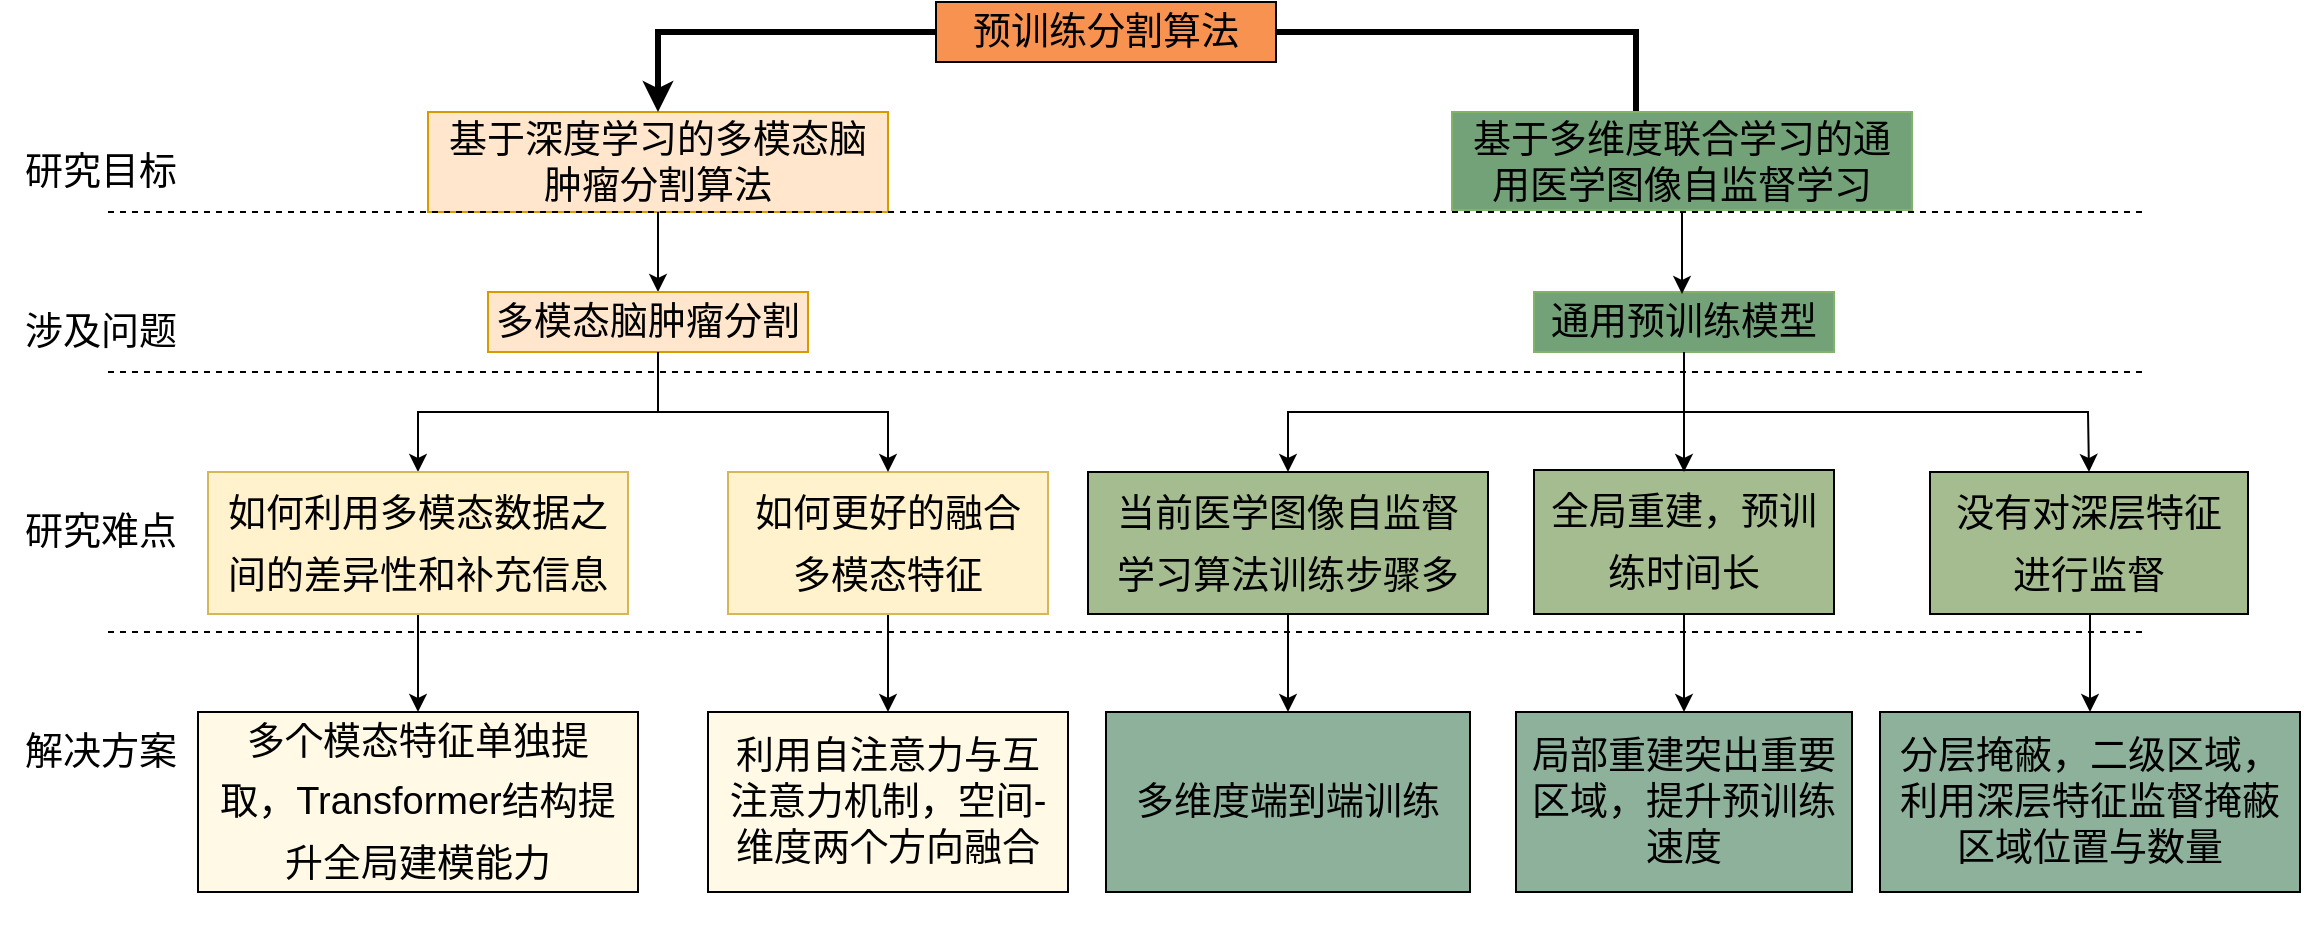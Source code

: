 <mxfile version="21.1.2" type="github">
  <diagram id="0XalJRFb_FaLtltL8yvP" name="Page-1">
    <mxGraphModel dx="1038" dy="623" grid="1" gridSize="10" guides="1" tooltips="1" connect="1" arrows="1" fold="1" page="1" pageScale="1" pageWidth="827" pageHeight="1169" math="0" shadow="0">
      <root>
        <mxCell id="0" />
        <mxCell id="1" parent="0" />
        <mxCell id="RfJ-P4A6I4sV2qX86uT7-1" value="&lt;span style=&quot;font-size: 19px;&quot;&gt;基于深度学习的多模态脑肿瘤分割算法&lt;/span&gt;" style="rounded=0;whiteSpace=wrap;html=1;fontSize=19;spacing=3;fillColor=#ffe6cc;strokeColor=#d79b00;fontStyle=0" parent="1" vertex="1">
          <mxGeometry x="240" y="190" width="230" height="50" as="geometry" />
        </mxCell>
        <mxCell id="nW3R6R8pkiTnBgql9zXT-2" value="" style="edgeStyle=orthogonalEdgeStyle;rounded=0;orthogonalLoop=1;jettySize=auto;html=1;entryX=0.5;entryY=0;entryDx=0;entryDy=0;fontSize=19;strokeWidth=3;fontStyle=0" parent="1" source="RfJ-P4A6I4sV2qX86uT7-2" target="RfJ-P4A6I4sV2qX86uT7-1" edge="1">
          <mxGeometry relative="1" as="geometry">
            <mxPoint x="330" y="50" as="targetPoint" />
            <Array as="points">
              <mxPoint x="844" y="150" />
              <mxPoint x="355" y="150" />
            </Array>
          </mxGeometry>
        </mxCell>
        <mxCell id="RfJ-P4A6I4sV2qX86uT7-2" value="&lt;span style=&quot;font-size: 19px;&quot;&gt;基于多维度联合学习的通用医学图像自监督学习&lt;/span&gt;" style="rounded=0;whiteSpace=wrap;html=1;fontSize=19;spacing=3;fillColor=#73A279;strokeColor=#82b366;fontStyle=0" parent="1" vertex="1">
          <mxGeometry x="752" y="190" width="230" height="49" as="geometry" />
        </mxCell>
        <mxCell id="RfJ-P4A6I4sV2qX86uT7-3" value="" style="endArrow=classic;html=1;rounded=0;fontSize=19;fontStyle=0" parent="1" edge="1">
          <mxGeometry width="50" height="50" relative="1" as="geometry">
            <mxPoint x="355" y="240" as="sourcePoint" />
            <mxPoint x="355" y="280" as="targetPoint" />
          </mxGeometry>
        </mxCell>
        <mxCell id="RfJ-P4A6I4sV2qX86uT7-6" value="&lt;span style=&quot;font-size: 19px;&quot;&gt;多模态脑肿瘤分割&lt;/span&gt;" style="rounded=0;whiteSpace=wrap;html=1;fontSize=19;fontStyle=0;fillColor=#ffe6cc;strokeColor=#d79b00;" parent="1" vertex="1">
          <mxGeometry x="270" y="280" width="160" height="30" as="geometry" />
        </mxCell>
        <mxCell id="RfJ-P4A6I4sV2qX86uT7-7" value="&lt;span style=&quot;font-size: 19px;&quot;&gt;通用预训练模型&lt;/span&gt;" style="rounded=0;whiteSpace=wrap;html=1;fontSize=19;fontStyle=0;fillColor=#73A279;strokeColor=#82b366;" parent="1" vertex="1">
          <mxGeometry x="793" y="280" width="150" height="30" as="geometry" />
        </mxCell>
        <mxCell id="RfJ-P4A6I4sV2qX86uT7-8" value="" style="endArrow=classic;html=1;rounded=0;fontSize=19;fontStyle=0" parent="1" edge="1">
          <mxGeometry width="50" height="50" relative="1" as="geometry">
            <mxPoint x="867" y="240" as="sourcePoint" />
            <mxPoint x="867" y="281" as="targetPoint" />
          </mxGeometry>
        </mxCell>
        <mxCell id="RfJ-P4A6I4sV2qX86uT7-9" value="" style="endArrow=classic;html=1;rounded=0;fontSize=19;entryX=0.5;entryY=0;entryDx=0;entryDy=0;fontStyle=0" parent="1" edge="1">
          <mxGeometry width="50" height="50" relative="1" as="geometry">
            <mxPoint x="355" y="310" as="sourcePoint" />
            <mxPoint x="235" y="370" as="targetPoint" />
            <Array as="points">
              <mxPoint x="355" y="340" />
              <mxPoint x="235" y="340" />
            </Array>
          </mxGeometry>
        </mxCell>
        <mxCell id="RfJ-P4A6I4sV2qX86uT7-21" value="" style="edgeStyle=orthogonalEdgeStyle;rounded=0;orthogonalLoop=1;jettySize=auto;html=1;fontSize=19;fontColor=none;fontStyle=0" parent="1" source="RfJ-P4A6I4sV2qX86uT7-10" target="RfJ-P4A6I4sV2qX86uT7-20" edge="1">
          <mxGeometry relative="1" as="geometry" />
        </mxCell>
        <mxCell id="RfJ-P4A6I4sV2qX86uT7-10" value="&lt;span style=&quot;line-height: 1.6; font-size: 19px;&quot;&gt;如何利用多模态数据之间的差异性和补充信息&lt;/span&gt;" style="rounded=0;whiteSpace=wrap;html=1;spacingTop=0;spacing=9;fontSize=19;fontStyle=0;fillColor=#fff2cc;strokeColor=#d6b656;" parent="1" vertex="1">
          <mxGeometry x="130" y="370" width="210" height="71" as="geometry" />
        </mxCell>
        <mxCell id="RfJ-P4A6I4sV2qX86uT7-23" value="" style="edgeStyle=orthogonalEdgeStyle;rounded=0;orthogonalLoop=1;jettySize=auto;html=1;fontSize=19;fontColor=none;fontStyle=0" parent="1" source="RfJ-P4A6I4sV2qX86uT7-11" target="RfJ-P4A6I4sV2qX86uT7-22" edge="1">
          <mxGeometry relative="1" as="geometry" />
        </mxCell>
        <mxCell id="RfJ-P4A6I4sV2qX86uT7-11" value="&lt;span style=&quot;line-height: 1.6; font-size: 19px;&quot;&gt;如何更好的融合多模态特征&lt;/span&gt;" style="rounded=0;whiteSpace=wrap;html=1;spacingTop=0;spacing=9;fontSize=19;fontStyle=0;fillColor=#fff2cc;strokeColor=#d6b656;" parent="1" vertex="1">
          <mxGeometry x="390" y="370" width="160" height="71" as="geometry" />
        </mxCell>
        <mxCell id="RfJ-P4A6I4sV2qX86uT7-12" value="" style="endArrow=classic;html=1;rounded=0;fontSize=19;entryX=0.5;entryY=0;entryDx=0;entryDy=0;fontStyle=0" parent="1" target="RfJ-P4A6I4sV2qX86uT7-11" edge="1">
          <mxGeometry width="50" height="50" relative="1" as="geometry">
            <mxPoint x="355" y="340" as="sourcePoint" />
            <mxPoint x="475" y="380" as="targetPoint" />
            <Array as="points">
              <mxPoint x="470" y="340" />
            </Array>
          </mxGeometry>
        </mxCell>
        <mxCell id="RfJ-P4A6I4sV2qX86uT7-13" value="" style="endArrow=classic;html=1;rounded=0;fontSize=19;entryX=0.5;entryY=0;entryDx=0;entryDy=0;fontStyle=0" parent="1" target="RfJ-P4A6I4sV2qX86uT7-14" edge="1">
          <mxGeometry width="50" height="50" relative="1" as="geometry">
            <mxPoint x="868" y="310" as="sourcePoint" />
            <mxPoint x="688" y="380" as="targetPoint" />
            <Array as="points">
              <mxPoint x="868" y="340" />
              <mxPoint x="670" y="340" />
            </Array>
          </mxGeometry>
        </mxCell>
        <mxCell id="QW03_5iMkFS6dEdzVYkD-1" value="" style="edgeStyle=orthogonalEdgeStyle;rounded=0;orthogonalLoop=1;jettySize=auto;html=1;fontStyle=0" edge="1" parent="1" source="RfJ-P4A6I4sV2qX86uT7-14" target="RfJ-P4A6I4sV2qX86uT7-24">
          <mxGeometry relative="1" as="geometry" />
        </mxCell>
        <mxCell id="RfJ-P4A6I4sV2qX86uT7-14" value="&lt;span style=&quot;line-height: 1.6; font-size: 19px;&quot;&gt;当前医学图像自监督学习算法训练步骤多&lt;/span&gt;" style="rounded=0;whiteSpace=wrap;html=1;spacingTop=0;spacing=9;fontSize=19;fontStyle=0;fillColor=#A4BC8F;" parent="1" vertex="1">
          <mxGeometry x="570" y="370" width="200" height="71" as="geometry" />
        </mxCell>
        <mxCell id="RfJ-P4A6I4sV2qX86uT7-15" value="&lt;span style=&quot;line-height: 1.6; font-size: 19px;&quot;&gt;没有对深层特征进行监督&lt;/span&gt;" style="rounded=0;whiteSpace=wrap;html=1;spacingTop=0;spacing=9;fontSize=19;fontStyle=0;fillColor=#A4BC8F;" parent="1" vertex="1">
          <mxGeometry x="991" y="370" width="159" height="71" as="geometry" />
        </mxCell>
        <mxCell id="RfJ-P4A6I4sV2qX86uT7-16" value="" style="endArrow=classic;html=1;rounded=0;fontSize=19;fontStyle=0;entryX=0.5;entryY=0;entryDx=0;entryDy=0;" parent="1" target="RfJ-P4A6I4sV2qX86uT7-15" edge="1">
          <mxGeometry width="50" height="50" relative="1" as="geometry">
            <mxPoint x="868" y="340" as="sourcePoint" />
            <mxPoint x="1090" y="350" as="targetPoint" />
            <Array as="points">
              <mxPoint x="1070" y="340" />
            </Array>
          </mxGeometry>
        </mxCell>
        <mxCell id="RfJ-P4A6I4sV2qX86uT7-27" value="" style="edgeStyle=orthogonalEdgeStyle;rounded=0;orthogonalLoop=1;jettySize=auto;html=1;fontSize=19;fontColor=none;fontStyle=0" parent="1" source="RfJ-P4A6I4sV2qX86uT7-17" target="RfJ-P4A6I4sV2qX86uT7-26" edge="1">
          <mxGeometry relative="1" as="geometry" />
        </mxCell>
        <mxCell id="RfJ-P4A6I4sV2qX86uT7-17" value="&lt;span style=&quot;line-height: 1.6; font-size: 19px;&quot;&gt;全局重建，预训练时间长&lt;/span&gt;" style="rounded=0;whiteSpace=wrap;html=1;spacingTop=0;spacing=9;fontSize=19;fontStyle=0;fillColor=#A4BC8F;" parent="1" vertex="1">
          <mxGeometry x="793" y="369" width="150" height="72" as="geometry" />
        </mxCell>
        <mxCell id="RfJ-P4A6I4sV2qX86uT7-18" value="" style="endArrow=classic;html=1;rounded=0;fontSize=19;fontStyle=0" parent="1" edge="1">
          <mxGeometry width="50" height="50" relative="1" as="geometry">
            <mxPoint x="868" y="340" as="sourcePoint" />
            <mxPoint x="868" y="370" as="targetPoint" />
          </mxGeometry>
        </mxCell>
        <mxCell id="RfJ-P4A6I4sV2qX86uT7-20" value="&lt;p style=&quot;line-height: 1.6; font-size: 19px;&quot;&gt;多个模态特征单独提取，Transformer结构提升全局建模能力&lt;/p&gt;" style="whiteSpace=wrap;html=1;fontSize=19;rounded=0;spacingTop=0;spacing=9;fontStyle=0;fillColor=#FFF9E6;" parent="1" vertex="1">
          <mxGeometry x="125" y="490" width="220" height="90" as="geometry" />
        </mxCell>
        <mxCell id="RfJ-P4A6I4sV2qX86uT7-22" value="利用自注意力与互注意力机制，空间-维度两个方向融合" style="whiteSpace=wrap;html=1;fontSize=19;rounded=0;spacingTop=0;spacing=9;fontStyle=0;fillColor=#FFF9E6;" parent="1" vertex="1">
          <mxGeometry x="380" y="490" width="180" height="90" as="geometry" />
        </mxCell>
        <mxCell id="RfJ-P4A6I4sV2qX86uT7-24" value="多维度端到端训练" style="whiteSpace=wrap;html=1;fontSize=19;rounded=0;spacingTop=0;spacing=9;fontStyle=0;fillColor=#8EB19C;" parent="1" vertex="1">
          <mxGeometry x="579" y="490" width="182" height="90" as="geometry" />
        </mxCell>
        <mxCell id="RfJ-P4A6I4sV2qX86uT7-26" value="局部重建突出重要区域，提升预训练速度" style="whiteSpace=wrap;html=1;fontSize=19;rounded=0;spacingTop=0;spacing=9;fontStyle=0;fillColor=#8EB19C;" parent="1" vertex="1">
          <mxGeometry x="784" y="490" width="168" height="90" as="geometry" />
        </mxCell>
        <mxCell id="RfJ-P4A6I4sV2qX86uT7-28" value="分层掩蔽，二级区域，利用深层特征监督掩蔽区域位置与数量" style="whiteSpace=wrap;html=1;fontSize=19;rounded=0;spacingTop=0;spacing=9;fontStyle=0;fillColor=#8EB19C;" parent="1" vertex="1">
          <mxGeometry x="966" y="490" width="210" height="90" as="geometry" />
        </mxCell>
        <mxCell id="RfJ-P4A6I4sV2qX86uT7-30" value="" style="endArrow=none;dashed=1;html=1;rounded=0;fontSize=13;fontColor=none;fontStyle=0" parent="1" edge="1">
          <mxGeometry width="50" height="50" relative="1" as="geometry">
            <mxPoint x="80" y="240" as="sourcePoint" />
            <mxPoint x="1100" y="240" as="targetPoint" />
          </mxGeometry>
        </mxCell>
        <mxCell id="RfJ-P4A6I4sV2qX86uT7-31" value="" style="endArrow=none;dashed=1;html=1;rounded=0;fontSize=13;fontColor=none;fontStyle=0" parent="1" edge="1">
          <mxGeometry width="50" height="50" relative="1" as="geometry">
            <mxPoint x="80" y="320" as="sourcePoint" />
            <mxPoint x="1100" y="320" as="targetPoint" />
          </mxGeometry>
        </mxCell>
        <mxCell id="RfJ-P4A6I4sV2qX86uT7-32" value="" style="endArrow=none;dashed=1;html=1;rounded=0;fontSize=13;fontColor=none;fontStyle=0" parent="1" edge="1">
          <mxGeometry width="50" height="50" relative="1" as="geometry">
            <mxPoint x="80" y="450" as="sourcePoint" />
            <mxPoint x="1100" y="450" as="targetPoint" />
          </mxGeometry>
        </mxCell>
        <mxCell id="RfJ-P4A6I4sV2qX86uT7-34" value="&lt;font style=&quot;font-size: 19px;&quot;&gt;研究目标&lt;/font&gt;" style="text;html=1;align=center;verticalAlign=middle;resizable=0;points=[];autosize=1;strokeColor=none;fillColor=none;fontSize=19;fontColor=none;fontStyle=0" parent="1" vertex="1">
          <mxGeometry x="26" y="200" width="100" height="40" as="geometry" />
        </mxCell>
        <mxCell id="RfJ-P4A6I4sV2qX86uT7-35" value="&lt;font style=&quot;font-size: 19px;&quot;&gt;涉及问题&lt;/font&gt;" style="text;html=1;align=center;verticalAlign=middle;resizable=0;points=[];autosize=1;strokeColor=none;fillColor=none;fontSize=19;fontColor=none;fontStyle=0" parent="1" vertex="1">
          <mxGeometry x="26" y="280" width="100" height="40" as="geometry" />
        </mxCell>
        <mxCell id="RfJ-P4A6I4sV2qX86uT7-36" value="&lt;font style=&quot;font-size: 19px;&quot;&gt;研究难点&lt;/font&gt;" style="text;html=1;align=center;verticalAlign=middle;resizable=0;points=[];autosize=1;strokeColor=none;fillColor=none;fontSize=19;fontColor=none;fontStyle=0" parent="1" vertex="1">
          <mxGeometry x="26" y="380" width="100" height="40" as="geometry" />
        </mxCell>
        <mxCell id="RfJ-P4A6I4sV2qX86uT7-37" value="&lt;font style=&quot;font-size: 19px;&quot;&gt;解决方案&lt;/font&gt;" style="text;html=1;align=center;verticalAlign=middle;resizable=0;points=[];autosize=1;strokeColor=none;fillColor=none;fontSize=19;fontColor=none;fontStyle=0" parent="1" vertex="1">
          <mxGeometry x="26" y="490" width="100" height="40" as="geometry" />
        </mxCell>
        <mxCell id="nW3R6R8pkiTnBgql9zXT-5" value="&lt;span style=&quot;font-size: 19px;&quot;&gt;预训练分割算法&lt;/span&gt;" style="rounded=0;whiteSpace=wrap;html=1;fontSize=19;fillColor=#F79250;fontStyle=0" parent="1" vertex="1">
          <mxGeometry x="494" y="135" width="170" height="30" as="geometry" />
        </mxCell>
        <mxCell id="QW03_5iMkFS6dEdzVYkD-9" value="" style="edgeStyle=orthogonalEdgeStyle;rounded=0;orthogonalLoop=1;jettySize=auto;html=1;fontSize=19;fontColor=none;fontStyle=0" edge="1" parent="1">
          <mxGeometry relative="1" as="geometry">
            <mxPoint x="1071" y="441" as="sourcePoint" />
            <mxPoint x="1071" y="490" as="targetPoint" />
          </mxGeometry>
        </mxCell>
      </root>
    </mxGraphModel>
  </diagram>
</mxfile>
